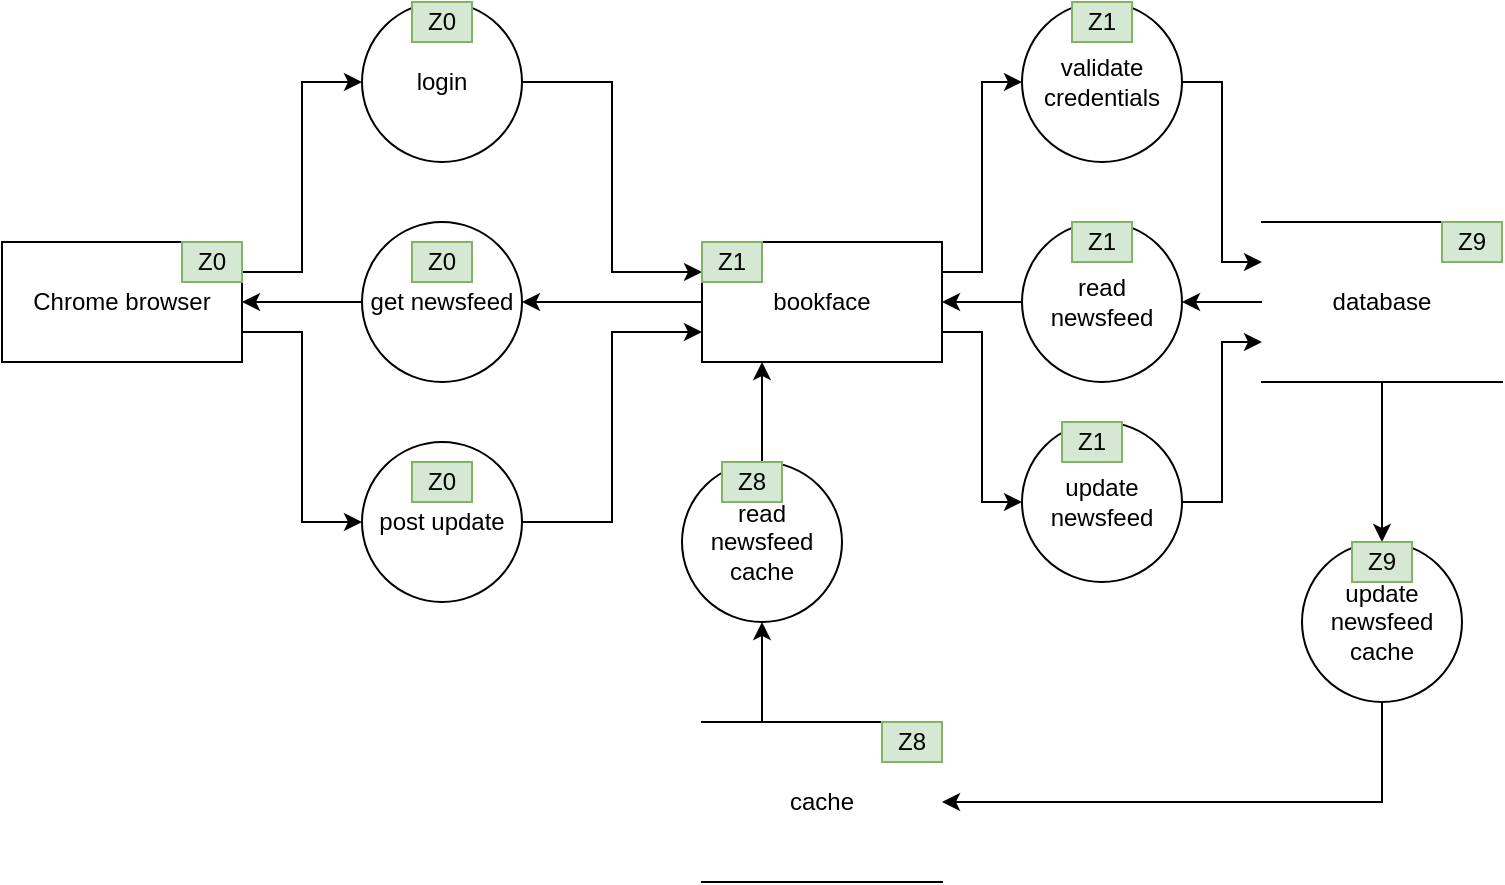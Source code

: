 <mxfile version="13.5.1" type="device"><diagram id="c2xVlK5xHUU3M3JWvXpL" name="Page-1"><mxGraphModel dx="980" dy="746" grid="1" gridSize="10" guides="1" tooltips="1" connect="1" arrows="1" fold="1" page="1" pageScale="1" pageWidth="850" pageHeight="1100" math="0" shadow="0"><root><mxCell id="0"/><mxCell id="1" parent="0"/><mxCell id="M-za54i7O_wt_N68Zy0O-8" style="edgeStyle=orthogonalEdgeStyle;rounded=0;orthogonalLoop=1;jettySize=auto;html=1;exitX=1;exitY=0.25;exitDx=0;exitDy=0;entryX=0;entryY=0.5;entryDx=0;entryDy=0;" edge="1" parent="1" source="M-za54i7O_wt_N68Zy0O-1" target="M-za54i7O_wt_N68Zy0O-5"><mxGeometry relative="1" as="geometry"/></mxCell><mxCell id="M-za54i7O_wt_N68Zy0O-22" style="edgeStyle=orthogonalEdgeStyle;rounded=0;orthogonalLoop=1;jettySize=auto;html=1;exitX=1;exitY=0.75;exitDx=0;exitDy=0;entryX=0;entryY=0.5;entryDx=0;entryDy=0;" edge="1" parent="1" source="M-za54i7O_wt_N68Zy0O-1" target="M-za54i7O_wt_N68Zy0O-7"><mxGeometry relative="1" as="geometry"/></mxCell><mxCell id="M-za54i7O_wt_N68Zy0O-1" value="Chrome browser" style="rounded=0;whiteSpace=wrap;html=1;" vertex="1" parent="1"><mxGeometry x="90" y="300" width="120" height="60" as="geometry"/></mxCell><mxCell id="M-za54i7O_wt_N68Zy0O-11" style="edgeStyle=orthogonalEdgeStyle;rounded=0;orthogonalLoop=1;jettySize=auto;html=1;exitX=1;exitY=0.25;exitDx=0;exitDy=0;entryX=0;entryY=0.5;entryDx=0;entryDy=0;" edge="1" parent="1" source="M-za54i7O_wt_N68Zy0O-2" target="M-za54i7O_wt_N68Zy0O-10"><mxGeometry relative="1" as="geometry"/></mxCell><mxCell id="M-za54i7O_wt_N68Zy0O-14" style="edgeStyle=orthogonalEdgeStyle;rounded=0;orthogonalLoop=1;jettySize=auto;html=1;exitX=0;exitY=0.5;exitDx=0;exitDy=0;entryX=1;entryY=0.5;entryDx=0;entryDy=0;" edge="1" parent="1" source="M-za54i7O_wt_N68Zy0O-2" target="M-za54i7O_wt_N68Zy0O-6"><mxGeometry relative="1" as="geometry"/></mxCell><mxCell id="M-za54i7O_wt_N68Zy0O-25" style="edgeStyle=orthogonalEdgeStyle;rounded=0;orthogonalLoop=1;jettySize=auto;html=1;exitX=1;exitY=0.75;exitDx=0;exitDy=0;entryX=0;entryY=0.5;entryDx=0;entryDy=0;" edge="1" parent="1" source="M-za54i7O_wt_N68Zy0O-2" target="M-za54i7O_wt_N68Zy0O-24"><mxGeometry relative="1" as="geometry"/></mxCell><mxCell id="M-za54i7O_wt_N68Zy0O-2" value="bookface" style="rounded=0;whiteSpace=wrap;html=1;" vertex="1" parent="1"><mxGeometry x="440" y="300" width="120" height="60" as="geometry"/></mxCell><mxCell id="M-za54i7O_wt_N68Zy0O-20" style="edgeStyle=orthogonalEdgeStyle;rounded=0;orthogonalLoop=1;jettySize=auto;html=1;exitX=0;exitY=0.5;exitDx=0;exitDy=0;entryX=1;entryY=0.5;entryDx=0;entryDy=0;" edge="1" parent="1" source="M-za54i7O_wt_N68Zy0O-3" target="M-za54i7O_wt_N68Zy0O-19"><mxGeometry relative="1" as="geometry"/></mxCell><mxCell id="M-za54i7O_wt_N68Zy0O-28" style="edgeStyle=orthogonalEdgeStyle;rounded=0;orthogonalLoop=1;jettySize=auto;html=1;exitX=0.5;exitY=1;exitDx=0;exitDy=0;entryX=0.5;entryY=0;entryDx=0;entryDy=0;" edge="1" parent="1" source="M-za54i7O_wt_N68Zy0O-3" target="M-za54i7O_wt_N68Zy0O-27"><mxGeometry relative="1" as="geometry"/></mxCell><mxCell id="M-za54i7O_wt_N68Zy0O-3" value="database" style="shape=partialRectangle;whiteSpace=wrap;html=1;left=0;right=0;fillColor=none;" vertex="1" parent="1"><mxGeometry x="720" y="290" width="120" height="80" as="geometry"/></mxCell><mxCell id="M-za54i7O_wt_N68Zy0O-17" style="edgeStyle=orthogonalEdgeStyle;rounded=0;orthogonalLoop=1;jettySize=auto;html=1;exitX=0.25;exitY=0;exitDx=0;exitDy=0;entryX=0.5;entryY=1;entryDx=0;entryDy=0;" edge="1" parent="1" source="M-za54i7O_wt_N68Zy0O-4" target="M-za54i7O_wt_N68Zy0O-16"><mxGeometry relative="1" as="geometry"/></mxCell><mxCell id="M-za54i7O_wt_N68Zy0O-4" value="cache" style="shape=partialRectangle;whiteSpace=wrap;html=1;left=0;right=0;fillColor=none;" vertex="1" parent="1"><mxGeometry x="440" y="540" width="120" height="80" as="geometry"/></mxCell><mxCell id="M-za54i7O_wt_N68Zy0O-9" style="edgeStyle=orthogonalEdgeStyle;rounded=0;orthogonalLoop=1;jettySize=auto;html=1;exitX=1;exitY=0.5;exitDx=0;exitDy=0;entryX=0;entryY=0.25;entryDx=0;entryDy=0;" edge="1" parent="1" source="M-za54i7O_wt_N68Zy0O-5" target="M-za54i7O_wt_N68Zy0O-2"><mxGeometry relative="1" as="geometry"/></mxCell><mxCell id="M-za54i7O_wt_N68Zy0O-5" value="login" style="ellipse;whiteSpace=wrap;html=1;aspect=fixed;" vertex="1" parent="1"><mxGeometry x="270" y="180" width="80" height="80" as="geometry"/></mxCell><mxCell id="M-za54i7O_wt_N68Zy0O-15" style="edgeStyle=orthogonalEdgeStyle;rounded=0;orthogonalLoop=1;jettySize=auto;html=1;exitX=0;exitY=0.5;exitDx=0;exitDy=0;entryX=1;entryY=0.5;entryDx=0;entryDy=0;" edge="1" parent="1" source="M-za54i7O_wt_N68Zy0O-6" target="M-za54i7O_wt_N68Zy0O-1"><mxGeometry relative="1" as="geometry"/></mxCell><mxCell id="M-za54i7O_wt_N68Zy0O-6" value="get newsfeed" style="ellipse;whiteSpace=wrap;html=1;aspect=fixed;" vertex="1" parent="1"><mxGeometry x="270" y="290" width="80" height="80" as="geometry"/></mxCell><mxCell id="M-za54i7O_wt_N68Zy0O-23" style="edgeStyle=orthogonalEdgeStyle;rounded=0;orthogonalLoop=1;jettySize=auto;html=1;exitX=1;exitY=0.5;exitDx=0;exitDy=0;entryX=0;entryY=0.75;entryDx=0;entryDy=0;" edge="1" parent="1" source="M-za54i7O_wt_N68Zy0O-7" target="M-za54i7O_wt_N68Zy0O-2"><mxGeometry relative="1" as="geometry"/></mxCell><mxCell id="M-za54i7O_wt_N68Zy0O-7" value="post update" style="ellipse;whiteSpace=wrap;html=1;aspect=fixed;" vertex="1" parent="1"><mxGeometry x="270" y="400" width="80" height="80" as="geometry"/></mxCell><mxCell id="M-za54i7O_wt_N68Zy0O-12" style="edgeStyle=orthogonalEdgeStyle;rounded=0;orthogonalLoop=1;jettySize=auto;html=1;exitX=1;exitY=0.5;exitDx=0;exitDy=0;entryX=0;entryY=0.25;entryDx=0;entryDy=0;" edge="1" parent="1" source="M-za54i7O_wt_N68Zy0O-10" target="M-za54i7O_wt_N68Zy0O-3"><mxGeometry relative="1" as="geometry"/></mxCell><mxCell id="M-za54i7O_wt_N68Zy0O-10" value="validate credentials" style="ellipse;whiteSpace=wrap;html=1;aspect=fixed;" vertex="1" parent="1"><mxGeometry x="600" y="180" width="80" height="80" as="geometry"/></mxCell><mxCell id="M-za54i7O_wt_N68Zy0O-18" style="edgeStyle=orthogonalEdgeStyle;rounded=0;orthogonalLoop=1;jettySize=auto;html=1;exitX=0.5;exitY=0;exitDx=0;exitDy=0;entryX=0.25;entryY=1;entryDx=0;entryDy=0;" edge="1" parent="1" source="M-za54i7O_wt_N68Zy0O-16" target="M-za54i7O_wt_N68Zy0O-2"><mxGeometry relative="1" as="geometry"/></mxCell><mxCell id="M-za54i7O_wt_N68Zy0O-16" value="read newsfeed cache" style="ellipse;whiteSpace=wrap;html=1;aspect=fixed;" vertex="1" parent="1"><mxGeometry x="430" y="410" width="80" height="80" as="geometry"/></mxCell><mxCell id="M-za54i7O_wt_N68Zy0O-21" style="edgeStyle=orthogonalEdgeStyle;rounded=0;orthogonalLoop=1;jettySize=auto;html=1;exitX=0;exitY=0.5;exitDx=0;exitDy=0;entryX=1;entryY=0.5;entryDx=0;entryDy=0;" edge="1" parent="1" source="M-za54i7O_wt_N68Zy0O-19" target="M-za54i7O_wt_N68Zy0O-2"><mxGeometry relative="1" as="geometry"/></mxCell><mxCell id="M-za54i7O_wt_N68Zy0O-19" value="read newsfeed" style="ellipse;whiteSpace=wrap;html=1;aspect=fixed;" vertex="1" parent="1"><mxGeometry x="600" y="290" width="80" height="80" as="geometry"/></mxCell><mxCell id="M-za54i7O_wt_N68Zy0O-26" style="edgeStyle=orthogonalEdgeStyle;rounded=0;orthogonalLoop=1;jettySize=auto;html=1;exitX=1;exitY=0.5;exitDx=0;exitDy=0;entryX=0;entryY=0.75;entryDx=0;entryDy=0;" edge="1" parent="1" source="M-za54i7O_wt_N68Zy0O-24" target="M-za54i7O_wt_N68Zy0O-3"><mxGeometry relative="1" as="geometry"/></mxCell><mxCell id="M-za54i7O_wt_N68Zy0O-24" value="update newsfeed" style="ellipse;whiteSpace=wrap;html=1;aspect=fixed;" vertex="1" parent="1"><mxGeometry x="600" y="390" width="80" height="80" as="geometry"/></mxCell><mxCell id="M-za54i7O_wt_N68Zy0O-29" style="edgeStyle=orthogonalEdgeStyle;rounded=0;orthogonalLoop=1;jettySize=auto;html=1;exitX=0.5;exitY=1;exitDx=0;exitDy=0;entryX=1;entryY=0.5;entryDx=0;entryDy=0;" edge="1" parent="1" source="M-za54i7O_wt_N68Zy0O-27" target="M-za54i7O_wt_N68Zy0O-4"><mxGeometry relative="1" as="geometry"/></mxCell><mxCell id="M-za54i7O_wt_N68Zy0O-27" value="update newsfeed&lt;br&gt;cache" style="ellipse;whiteSpace=wrap;html=1;aspect=fixed;" vertex="1" parent="1"><mxGeometry x="740" y="450" width="80" height="80" as="geometry"/></mxCell><mxCell id="M-za54i7O_wt_N68Zy0O-30" value="Z0" style="text;html=1;strokeColor=#82b366;fillColor=#d5e8d4;align=center;verticalAlign=middle;whiteSpace=wrap;overflow=hidden;" vertex="1" parent="1"><mxGeometry x="180" y="300" width="30" height="20" as="geometry"/></mxCell><mxCell id="M-za54i7O_wt_N68Zy0O-31" value="Z0" style="text;html=1;strokeColor=#82b366;fillColor=#d5e8d4;align=center;verticalAlign=middle;whiteSpace=wrap;overflow=hidden;" vertex="1" parent="1"><mxGeometry x="295" y="180" width="30" height="20" as="geometry"/></mxCell><mxCell id="M-za54i7O_wt_N68Zy0O-32" value="Z0" style="text;html=1;strokeColor=#82b366;fillColor=#d5e8d4;align=center;verticalAlign=middle;whiteSpace=wrap;overflow=hidden;" vertex="1" parent="1"><mxGeometry x="295" y="300" width="30" height="20" as="geometry"/></mxCell><mxCell id="M-za54i7O_wt_N68Zy0O-33" value="Z0" style="text;html=1;strokeColor=#82b366;fillColor=#d5e8d4;align=center;verticalAlign=middle;whiteSpace=wrap;overflow=hidden;" vertex="1" parent="1"><mxGeometry x="295" y="410" width="30" height="20" as="geometry"/></mxCell><mxCell id="M-za54i7O_wt_N68Zy0O-34" value="Z1" style="text;html=1;strokeColor=#82b366;fillColor=#d5e8d4;align=center;verticalAlign=middle;whiteSpace=wrap;overflow=hidden;" vertex="1" parent="1"><mxGeometry x="440" y="300" width="30" height="20" as="geometry"/></mxCell><mxCell id="M-za54i7O_wt_N68Zy0O-35" value="Z1" style="text;html=1;strokeColor=#82b366;fillColor=#d5e8d4;align=center;verticalAlign=middle;whiteSpace=wrap;overflow=hidden;" vertex="1" parent="1"><mxGeometry x="625" y="180" width="30" height="20" as="geometry"/></mxCell><mxCell id="M-za54i7O_wt_N68Zy0O-36" value="Z1" style="text;html=1;strokeColor=#82b366;fillColor=#d5e8d4;align=center;verticalAlign=middle;whiteSpace=wrap;overflow=hidden;" vertex="1" parent="1"><mxGeometry x="625" y="290" width="30" height="20" as="geometry"/></mxCell><mxCell id="M-za54i7O_wt_N68Zy0O-37" value="Z1" style="text;html=1;strokeColor=#82b366;fillColor=#d5e8d4;align=center;verticalAlign=middle;whiteSpace=wrap;overflow=hidden;" vertex="1" parent="1"><mxGeometry x="620" y="390" width="30" height="20" as="geometry"/></mxCell><mxCell id="M-za54i7O_wt_N68Zy0O-38" value="Z9" style="text;html=1;strokeColor=#82b366;fillColor=#d5e8d4;align=center;verticalAlign=middle;whiteSpace=wrap;overflow=hidden;" vertex="1" parent="1"><mxGeometry x="810" y="290" width="30" height="20" as="geometry"/></mxCell><mxCell id="M-za54i7O_wt_N68Zy0O-39" value="Z9" style="text;html=1;strokeColor=#82b366;fillColor=#d5e8d4;align=center;verticalAlign=middle;whiteSpace=wrap;overflow=hidden;" vertex="1" parent="1"><mxGeometry x="765" y="450" width="30" height="20" as="geometry"/></mxCell><mxCell id="M-za54i7O_wt_N68Zy0O-40" value="Z8" style="text;html=1;strokeColor=#82b366;fillColor=#d5e8d4;align=center;verticalAlign=middle;whiteSpace=wrap;overflow=hidden;" vertex="1" parent="1"><mxGeometry x="530" y="540" width="30" height="20" as="geometry"/></mxCell><mxCell id="M-za54i7O_wt_N68Zy0O-41" value="Z8" style="text;html=1;strokeColor=#82b366;fillColor=#d5e8d4;align=center;verticalAlign=middle;whiteSpace=wrap;overflow=hidden;" vertex="1" parent="1"><mxGeometry x="450" y="410" width="30" height="20" as="geometry"/></mxCell></root></mxGraphModel></diagram></mxfile>